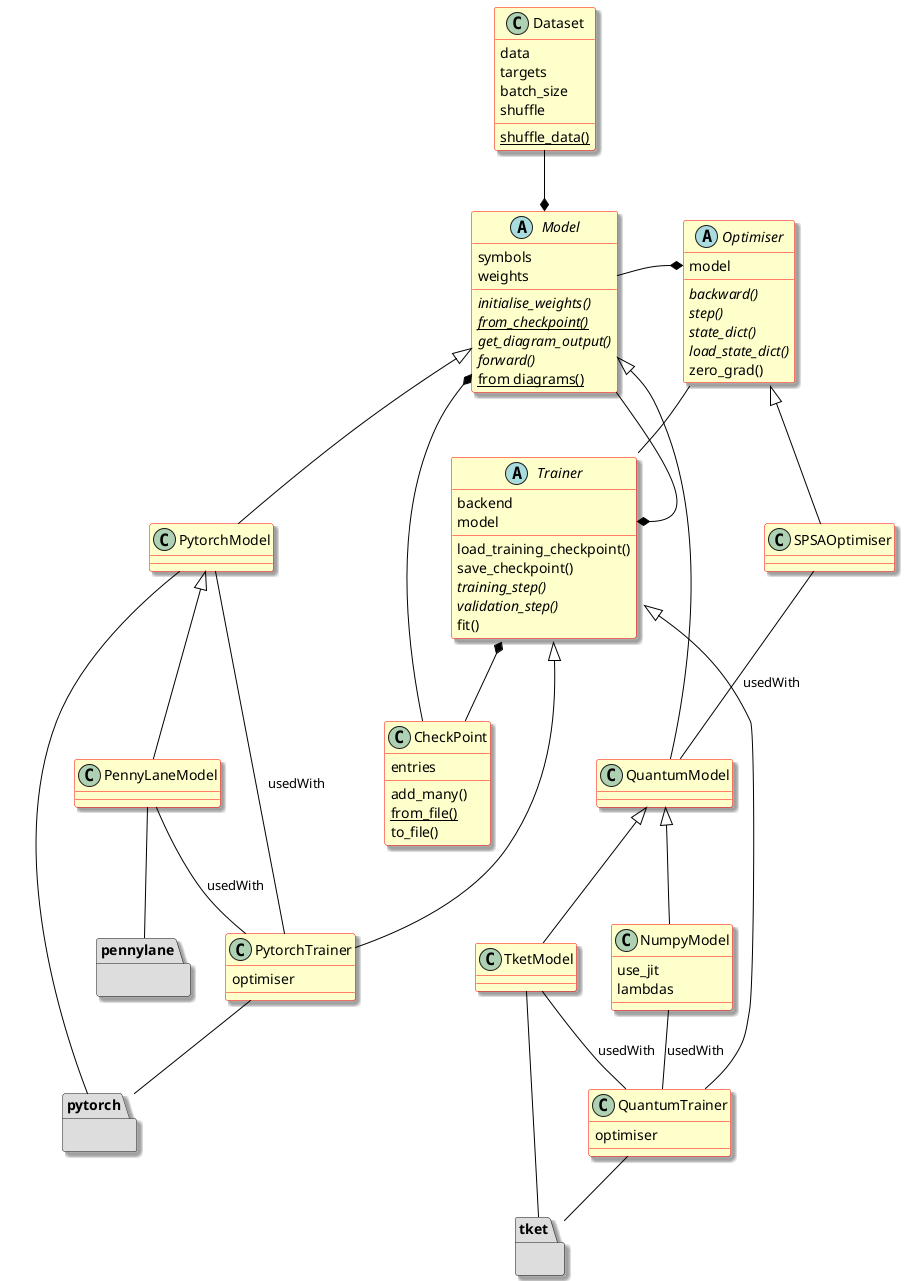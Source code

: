 @startuml

set namespaceseparator none
skinparam dpi 96
skinparam ArrowColor Black
skinparam shadowing true
skinparam class {
  backgroundColor Business
  borderColor Red
}

package pytorch #DDDDDD {}
package tket #DDDDDD {}
package pennylane #DDDDDD {}

abstract class Model {
    symbols
    weights
    {abstract} initialise_weights()
    {abstract}{static} from_checkpoint()
    {abstract} get_diagram_output()
    {abstract} forward()
    {static} from diagrams()
}

abstract class Trainer {
    backend
    model
    load_training_checkpoint()
    save_checkpoint()
    {abstract} training_step()
    {abstract} validation_step()
    fit()
}

abstract class Optimiser {
    model
    {abstract} backward()
    {abstract} step()
    {abstract} state_dict()
    {abstract} load_state_dict()
    zero_grad()
}

class Dataset {
    data
    targets
    batch_size
    shuffle
    {static} shuffle_data()
}

class CheckPoint {
    entries
    add_many()
    {static} from_file()
    to_file()
}

class PytorchModel {}
class PennyLaneModel {}
class NumpyModel {
    use_jit
    lambdas
}
class TketModel {}
class QuantumModel {}

class QuantumTrainer {
    optimiser
}

class PytorchTrainer {
    optimiser
}

class SPSAOptimiser {}

Model <|-- PytorchModel
PytorchModel <|-- PennyLaneModel
Model <|-- QuantumModel
QuantumModel <|-- TketModel
QuantumModel <|-- NumpyModel
Trainer <|-- PytorchTrainer
Trainer <|-- QuantumTrainer

Optimiser <|-- SPSAOptimiser

PennyLaneModel -- pennylane
PytorchModel -- pytorch
PytorchTrainer -- pytorch
TketModel -- tket
QuantumTrainer -- tket

Trainer *-- CheckPoint
CheckPoint --* Model
Trainer::model *- Model
Model *-u- Dataset
Model -* Optimiser::model
Optimiser -- Trainer

PennyLaneModel -- PytorchTrainer: usedWith
PytorchModel -- PytorchTrainer: usedWith
NumpyModel -- QuantumTrainer: usedWith
TketModel -- QuantumTrainer: usedWith
SPSAOptimiser -- QuantumModel: usedWith

@enduml
